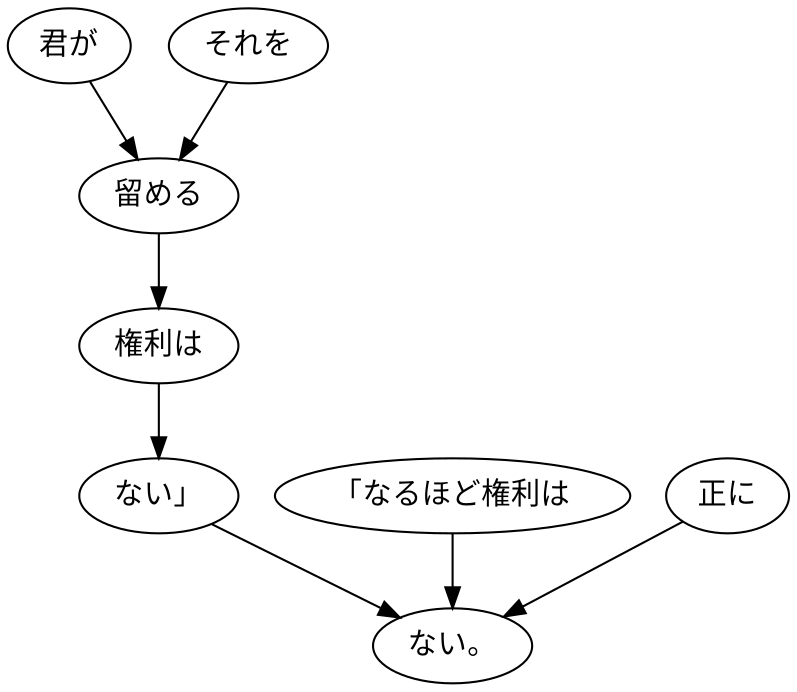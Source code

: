 digraph graph1547 {
	node0 [label="君が"];
	node1 [label="それを"];
	node2 [label="留める"];
	node3 [label="権利は"];
	node4 [label="ない」"];
	node5 [label="「なるほど権利は"];
	node6 [label="正に"];
	node7 [label="ない。"];
	node0 -> node2;
	node1 -> node2;
	node2 -> node3;
	node3 -> node4;
	node4 -> node7;
	node5 -> node7;
	node6 -> node7;
}
